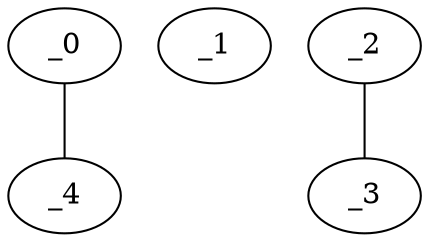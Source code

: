 graph AP1_0116 {
	_0	 [x="0.71",
		y="0.72"];
	_4	 [x="0.11354",
		y="2.06421"];
	_0 -- _4;
	_1	 [x="2.25822",
		y="0.646828"];
	_2	 [x="0.863926",
		y="1.42211"];
	_3	 [x="2.16202",
		y="1.4344"];
	_2 -- _3;
}

